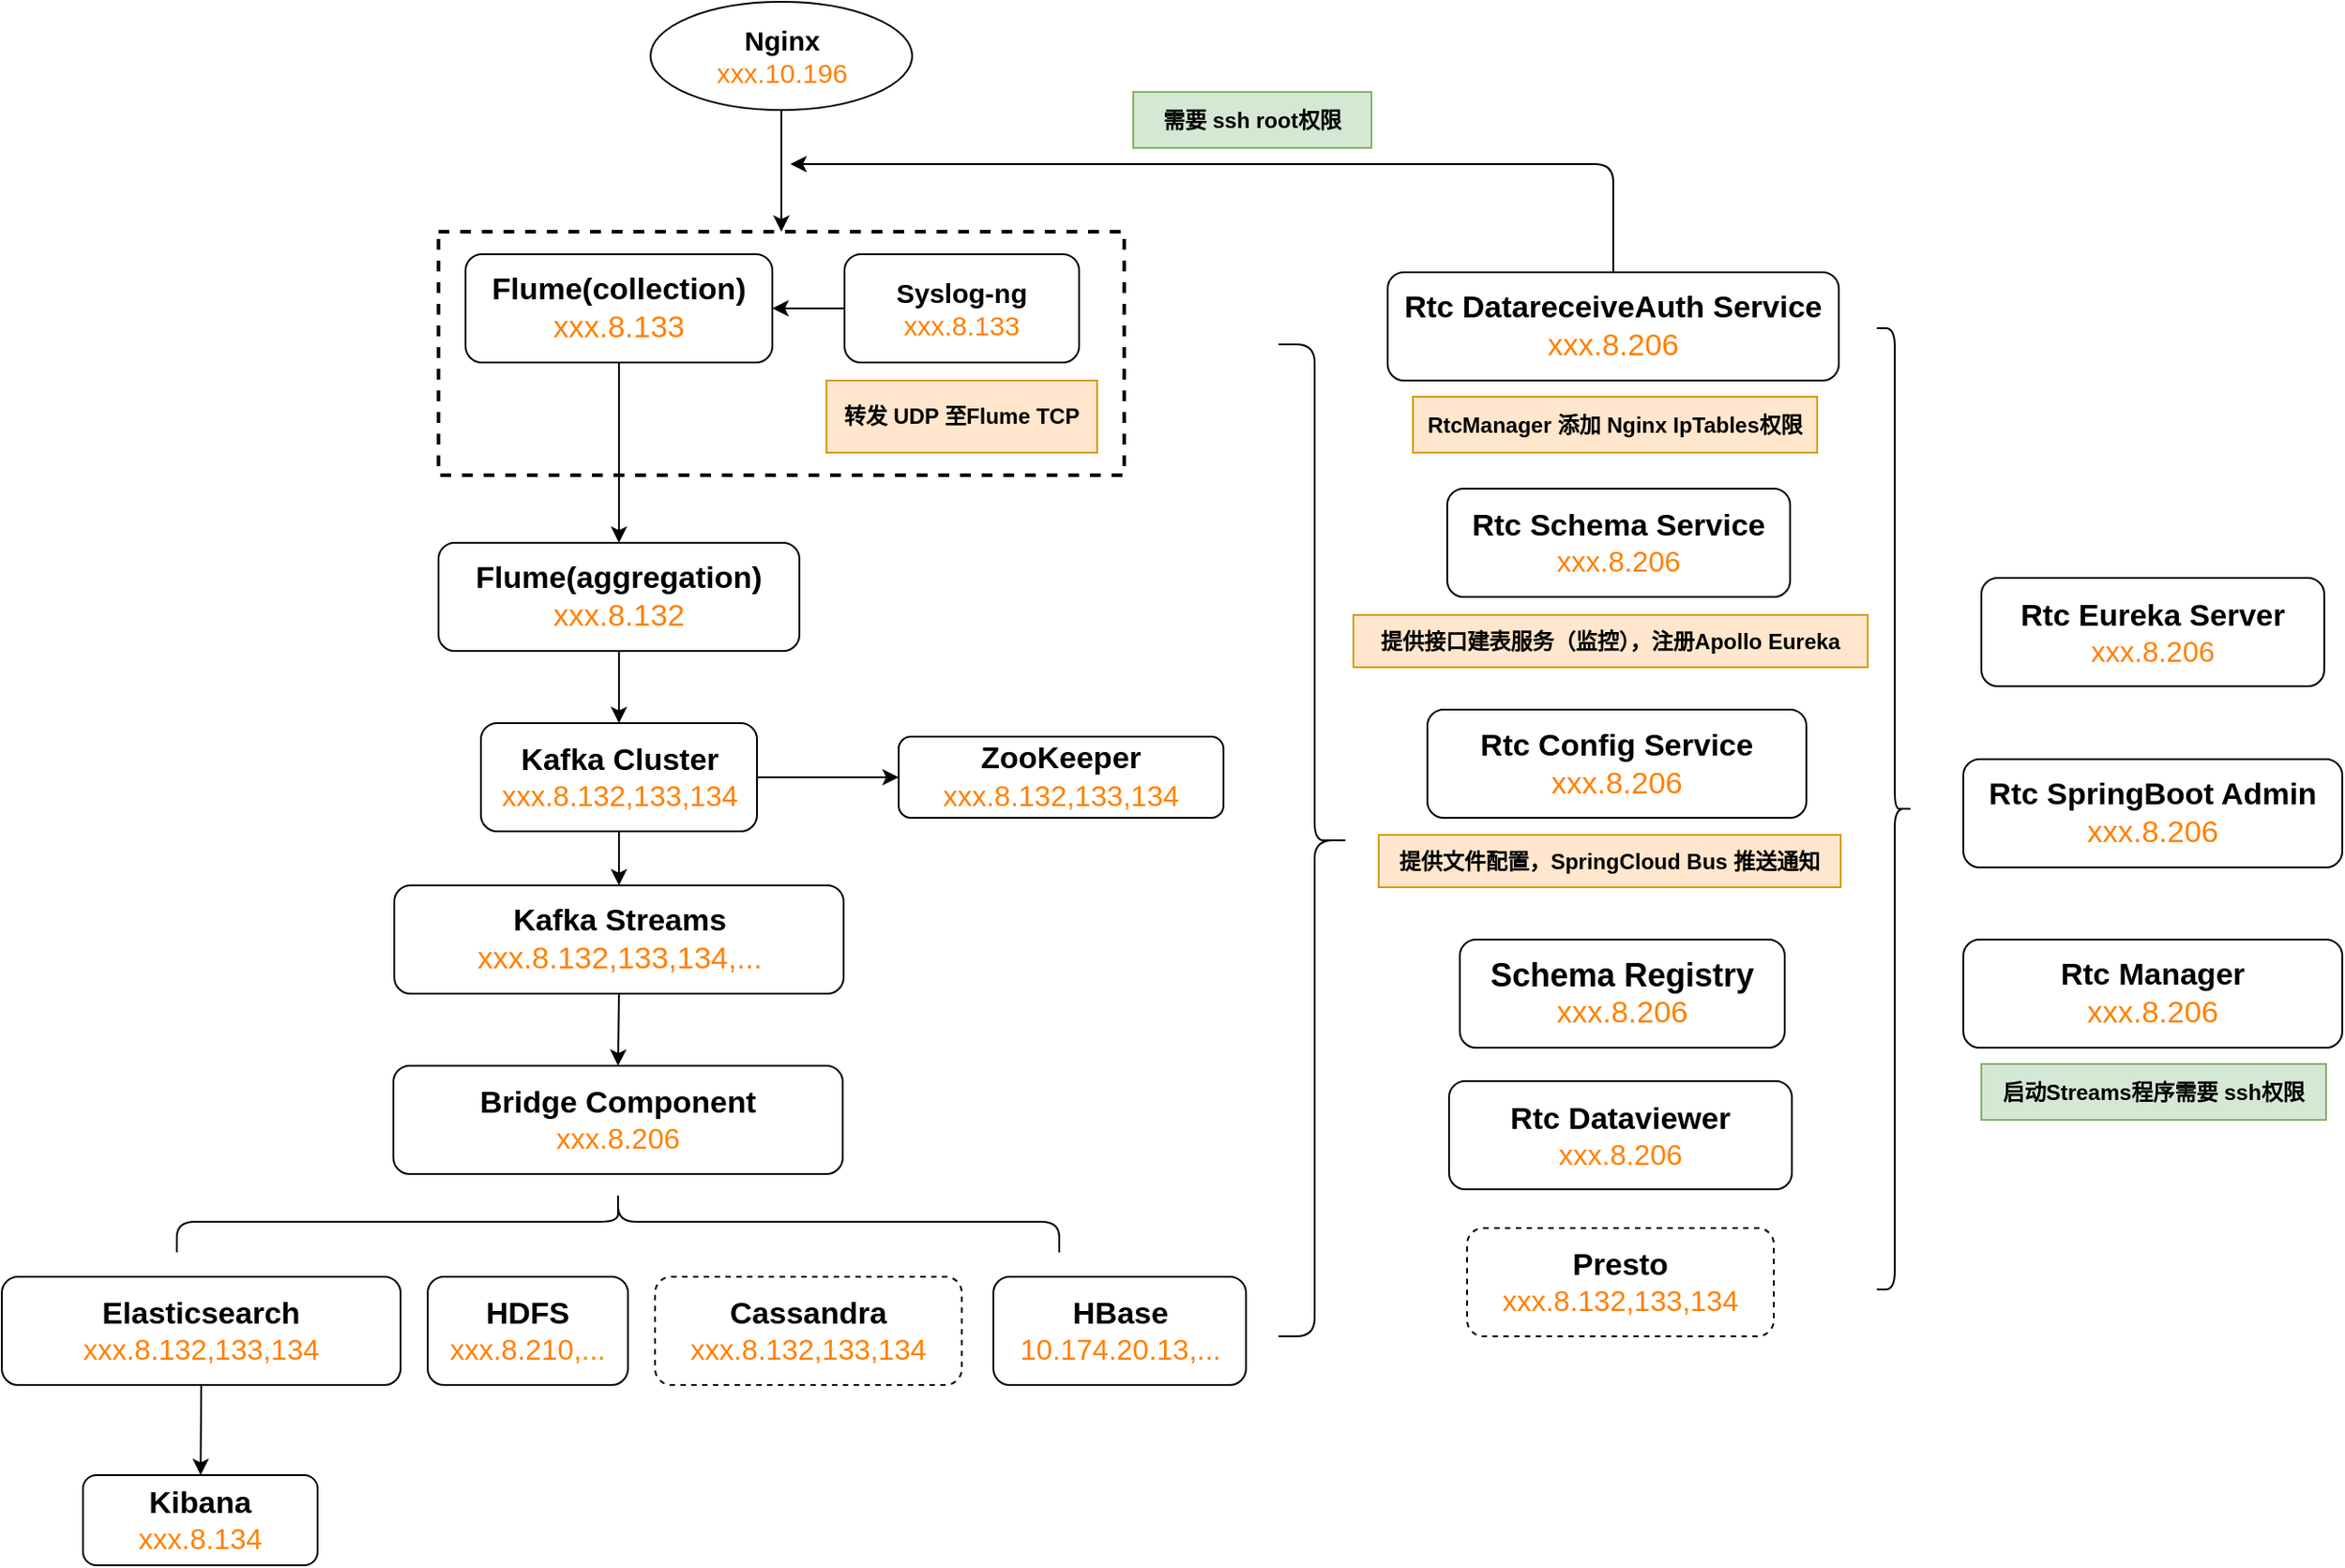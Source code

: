 <mxfile version="10.6.1" type="github"><diagram id="KzLtcQrGERRNuKqiNn3f" name="ç¬¬ 1 é¡µ"><mxGraphModel dx="1394" dy="774" grid="1" gridSize="10" guides="1" tooltips="1" connect="1" arrows="1" fold="1" page="1" pageScale="1" pageWidth="2027" pageHeight="2069" math="0" shadow="0"><root><mxCell id="0"/><mxCell id="1" parent="0"/><mxCell id="P1UCs-kd_gMWbm1AZ6ip-6" value="" style="rounded=0;whiteSpace=wrap;html=1;fillColor=none;dashed=1;strokeWidth=2;" parent="1" vertex="1"><mxGeometry x="425" y="167.5" width="380" height="135" as="geometry"/></mxCell><mxCell id="P1UCs-kd_gMWbm1AZ6ip-2" value="&lt;font style=&quot;font-size: 17px&quot;&gt;&lt;b&gt;Flume(&lt;/b&gt;&lt;span style=&quot;font-weight: bold&quot;&gt;collection&lt;/span&gt;&lt;b&gt;)&lt;/b&gt;&lt;br&gt;&lt;font color=&quot;#ff8000&quot; style=&quot;font-size: 17px&quot;&gt;xxx.8.133&lt;/font&gt;&lt;/font&gt;&lt;br&gt;" style="rounded=1;whiteSpace=wrap;html=1;" parent="1" vertex="1"><mxGeometry x="440" y="180" width="170" height="60" as="geometry"/></mxCell><mxCell id="P1UCs-kd_gMWbm1AZ6ip-3" value="&lt;font style=&quot;font-size: 17px&quot;&gt;&lt;b&gt;Flume(&lt;/b&gt;&lt;span&gt;&lt;b&gt;aggregation&lt;/b&gt;&lt;/span&gt;&lt;b&gt;)&lt;/b&gt;&lt;br&gt;&lt;font color=&quot;#ff8000&quot;&gt;xxx.8.132&lt;/font&gt;&lt;/font&gt;&lt;br&gt;" style="rounded=1;whiteSpace=wrap;html=1;" parent="1" vertex="1"><mxGeometry x="425" y="340" width="200" height="60" as="geometry"/></mxCell><mxCell id="P1UCs-kd_gMWbm1AZ6ip-4" value="" style="endArrow=classic;html=1;entryX=0.5;entryY=0;entryDx=0;entryDy=0;" parent="1" source="P1UCs-kd_gMWbm1AZ6ip-2" target="P1UCs-kd_gMWbm1AZ6ip-3" edge="1"><mxGeometry width="50" height="50" relative="1" as="geometry"><mxPoint x="500" y="460" as="sourcePoint"/><mxPoint x="550" y="410" as="targetPoint"/></mxGeometry></mxCell><mxCell id="P1UCs-kd_gMWbm1AZ6ip-5" value="&lt;font style=&quot;font-size: 15px&quot;&gt;&lt;b&gt;Nginx&lt;/b&gt;&lt;br&gt;&lt;font color=&quot;#ff8000&quot;&gt;xxx.10.196&lt;/font&gt;&lt;br&gt;&lt;/font&gt;" style="ellipse;whiteSpace=wrap;html=1;" parent="1" vertex="1"><mxGeometry x="542.5" y="40" width="145" height="60" as="geometry"/></mxCell><mxCell id="P1UCs-kd_gMWbm1AZ6ip-7" value="" style="group" parent="1" vertex="1" connectable="0"><mxGeometry x="640" y="180" width="150" height="110" as="geometry"/></mxCell><mxCell id="P1UCs-kd_gMWbm1AZ6ip-8" value="&lt;span style=&quot;font-size: 15px&quot;&gt;&lt;b&gt;Syslog-ng&lt;/b&gt;&lt;br&gt;&lt;font color=&quot;#ff8000&quot; style=&quot;font-size: 15px&quot;&gt;xxx.8.133&lt;/font&gt;&lt;/span&gt;" style="rounded=1;whiteSpace=wrap;html=1;" parent="P1UCs-kd_gMWbm1AZ6ip-7" vertex="1"><mxGeometry x="10" width="130" height="60" as="geometry"/></mxCell><mxCell id="P1UCs-kd_gMWbm1AZ6ip-9" value="&lt;b&gt;转发 UDP 至Flume TCP&lt;/b&gt;" style="text;html=1;strokeColor=#d79b00;fillColor=#ffe6cc;align=center;verticalAlign=middle;whiteSpace=wrap;rounded=0;" parent="P1UCs-kd_gMWbm1AZ6ip-7" vertex="1"><mxGeometry y="70" width="150" height="40" as="geometry"/></mxCell><mxCell id="P1UCs-kd_gMWbm1AZ6ip-10" value="" style="endArrow=classic;html=1;exitX=0;exitY=0.5;exitDx=0;exitDy=0;entryX=1;entryY=0.5;entryDx=0;entryDy=0;" parent="1" source="P1UCs-kd_gMWbm1AZ6ip-8" target="P1UCs-kd_gMWbm1AZ6ip-2" edge="1"><mxGeometry width="50" height="50" relative="1" as="geometry"><mxPoint x="420" y="550" as="sourcePoint"/><mxPoint x="470" y="500" as="targetPoint"/></mxGeometry></mxCell><mxCell id="P1UCs-kd_gMWbm1AZ6ip-11" value="" style="endArrow=classic;html=1;exitX=0.5;exitY=1;exitDx=0;exitDy=0;entryX=0.5;entryY=0;entryDx=0;entryDy=0;" parent="1" source="P1UCs-kd_gMWbm1AZ6ip-5" target="P1UCs-kd_gMWbm1AZ6ip-6" edge="1"><mxGeometry width="50" height="50" relative="1" as="geometry"><mxPoint x="760" y="140" as="sourcePoint"/><mxPoint x="810" y="90" as="targetPoint"/></mxGeometry></mxCell><mxCell id="P1UCs-kd_gMWbm1AZ6ip-12" value="&lt;font&gt;&lt;span style=&quot;font-weight: bold ; font-size: 17px&quot;&gt;Kafka Cluster&lt;/span&gt;&lt;br&gt;&lt;font color=&quot;#ff8000&quot; style=&quot;font-size: 16px&quot;&gt;xxx.8.132,133,134&lt;/font&gt;&lt;br&gt;&lt;/font&gt;" style="rounded=1;whiteSpace=wrap;html=1;strokeWidth=1;fillColor=none;" parent="1" vertex="1"><mxGeometry x="448.5" y="440" width="153" height="60" as="geometry"/></mxCell><mxCell id="P1UCs-kd_gMWbm1AZ6ip-13" value="" style="endArrow=classic;html=1;exitX=0.5;exitY=1;exitDx=0;exitDy=0;entryX=0.5;entryY=0;entryDx=0;entryDy=0;" parent="1" source="P1UCs-kd_gMWbm1AZ6ip-3" target="P1UCs-kd_gMWbm1AZ6ip-12" edge="1"><mxGeometry width="50" height="50" relative="1" as="geometry"><mxPoint x="520" y="580" as="sourcePoint"/><mxPoint x="570" y="530" as="targetPoint"/></mxGeometry></mxCell><mxCell id="P1UCs-kd_gMWbm1AZ6ip-14" value="&lt;span&gt;&lt;b&gt;&lt;font&gt;&lt;font style=&quot;font-size: 17px&quot;&gt;Elasticsearch&lt;/font&gt;&lt;br&gt;&lt;/font&gt;&lt;/b&gt;&lt;/span&gt;&lt;font style=&quot;font-size: 16px&quot; color=&quot;#ff8000&quot;&gt;xxx.8.132,133,134&lt;/font&gt;&lt;br&gt;" style="rounded=1;whiteSpace=wrap;html=1;strokeWidth=1;fillColor=none;" parent="1" vertex="1"><mxGeometry x="183" y="747" width="221" height="60" as="geometry"/></mxCell><mxCell id="P1UCs-kd_gMWbm1AZ6ip-15" value="&lt;span&gt;&lt;b&gt;&lt;font style=&quot;font-size: 17px&quot;&gt;Cassandra&lt;br&gt;&lt;/font&gt;&lt;/b&gt;&lt;/span&gt;&lt;span&gt;&lt;font style=&quot;font-size: 16px&quot; color=&quot;#ff8000&quot;&gt;xxx.8.132,133,134&lt;/font&gt;&lt;/span&gt;&lt;br&gt;" style="rounded=1;whiteSpace=wrap;html=1;strokeWidth=1;fillColor=none;dashed=1;" parent="1" vertex="1"><mxGeometry x="545" y="747" width="170" height="60" as="geometry"/></mxCell><mxCell id="P1UCs-kd_gMWbm1AZ6ip-17" value="" style="shape=curlyBracket;whiteSpace=wrap;html=1;rounded=1;strokeWidth=1;fillColor=none;rotation=90;" parent="1" vertex="1"><mxGeometry x="507.5" y="472" width="34" height="489" as="geometry"/></mxCell><mxCell id="P1UCs-kd_gMWbm1AZ6ip-18" value="&lt;font&gt;&lt;b style=&quot;font-size: 17px&quot;&gt;ZooKeeper&lt;br&gt;&lt;/b&gt;&lt;font color=&quot;#ff8000&quot; style=&quot;font-size: 16px&quot;&gt;xxx.8.132,133,134&lt;/font&gt;&lt;b style=&quot;font-size: 17px&quot;&gt;&lt;br&gt;&lt;/b&gt;&lt;/font&gt;" style="rounded=1;whiteSpace=wrap;html=1;strokeWidth=1;fillColor=none;" parent="1" vertex="1"><mxGeometry x="680" y="447.5" width="180" height="45" as="geometry"/></mxCell><mxCell id="P1UCs-kd_gMWbm1AZ6ip-24" value="&lt;font&gt;&lt;b style=&quot;font-size: 17px&quot;&gt;Bridge&amp;nbsp;Component&lt;/b&gt;&lt;br&gt;&lt;font color=&quot;#ff8000&quot; style=&quot;font-size: 16px&quot;&gt;xxx.8.206&lt;/font&gt;&lt;br&gt;&lt;/font&gt;" style="rounded=1;whiteSpace=wrap;html=1;strokeWidth=1;fillColor=none;" parent="1" vertex="1"><mxGeometry x="400" y="630" width="249" height="60" as="geometry"/></mxCell><mxCell id="P1UCs-kd_gMWbm1AZ6ip-33" value="" style="endArrow=classic;html=1;exitX=0.5;exitY=1;exitDx=0;exitDy=0;entryX=0.5;entryY=0;entryDx=0;entryDy=0;" parent="1" source="P1UCs-kd_gMWbm1AZ6ip-12" target="P1UCs-kd_gMWbm1AZ6ip-35" edge="1"><mxGeometry width="50" height="50" relative="1" as="geometry"><mxPoint x="260" y="590" as="sourcePoint"/><mxPoint x="525" y="560" as="targetPoint"/></mxGeometry></mxCell><mxCell id="P1UCs-kd_gMWbm1AZ6ip-34" value="&lt;span&gt;&lt;b&gt;&lt;font style=&quot;font-size: 17px&quot;&gt;HBase&lt;br&gt;&lt;/font&gt;&lt;/b&gt;&lt;/span&gt;&lt;span&gt;&lt;font style=&quot;font-size: 16px&quot; color=&quot;#ff8000&quot;&gt;10.174.20.13,...&lt;/font&gt;&lt;/span&gt;&lt;br&gt;" style="rounded=1;whiteSpace=wrap;html=1;strokeWidth=1;fillColor=none;" parent="1" vertex="1"><mxGeometry x="732.5" y="747" width="140" height="60" as="geometry"/></mxCell><mxCell id="P1UCs-kd_gMWbm1AZ6ip-35" value="&lt;font style=&quot;font-size: 17px&quot;&gt;&lt;b&gt;Kafka Streams&lt;/b&gt;&lt;br&gt;&lt;font color=&quot;#ff8000&quot; style=&quot;font-size: 17px&quot;&gt;xxx.8.132,133,134,...&lt;/font&gt;&lt;br&gt;&lt;/font&gt;" style="rounded=1;whiteSpace=wrap;html=1;strokeWidth=1;fillColor=none;" parent="1" vertex="1"><mxGeometry x="400.5" y="530" width="249" height="60" as="geometry"/></mxCell><mxCell id="P1UCs-kd_gMWbm1AZ6ip-37" value="" style="endArrow=classic;html=1;exitX=0.5;exitY=1;exitDx=0;exitDy=0;entryX=0.5;entryY=0;entryDx=0;entryDy=0;" parent="1" source="P1UCs-kd_gMWbm1AZ6ip-35" target="P1UCs-kd_gMWbm1AZ6ip-24" edge="1"><mxGeometry width="50" height="50" relative="1" as="geometry"><mxPoint x="340" y="660" as="sourcePoint"/><mxPoint x="390" y="610" as="targetPoint"/></mxGeometry></mxCell><mxCell id="P1UCs-kd_gMWbm1AZ6ip-38" value="&lt;span&gt;&lt;b&gt;&lt;font style=&quot;font-size: 17px&quot;&gt;HDFS&lt;br&gt;&lt;/font&gt;&lt;/b&gt;&lt;/span&gt;&lt;font style=&quot;font-size: 16px&quot; color=&quot;#ff8000&quot;&gt;xxx.8.210,...&lt;/font&gt;&lt;br&gt;" style="rounded=1;whiteSpace=wrap;html=1;strokeWidth=1;fillColor=none;" parent="1" vertex="1"><mxGeometry x="419" y="747" width="111" height="60" as="geometry"/></mxCell><mxCell id="cxz-Pu_tu1r2ShAeLuBO-1" value="&lt;font&gt;&lt;span style=&quot;font-size: 17px&quot;&gt;&lt;b&gt;Kibana&lt;/b&gt;&lt;/span&gt;&lt;br&gt;&lt;font style=&quot;font-size: 16px&quot; color=&quot;#ff8000&quot;&gt;xxx.8.134&lt;/font&gt;&lt;/font&gt;&lt;br&gt;" style="rounded=1;whiteSpace=wrap;html=1;" vertex="1" parent="1"><mxGeometry x="228" y="857" width="130" height="50" as="geometry"/></mxCell><mxCell id="cxz-Pu_tu1r2ShAeLuBO-2" value="" style="endArrow=classic;html=1;exitX=0.5;exitY=1;exitDx=0;exitDy=0;" edge="1" parent="1" source="P1UCs-kd_gMWbm1AZ6ip-14" target="cxz-Pu_tu1r2ShAeLuBO-1"><mxGeometry width="50" height="50" relative="1" as="geometry"><mxPoint x="348" y="967" as="sourcePoint"/><mxPoint x="398" y="917" as="targetPoint"/></mxGeometry></mxCell><mxCell id="cxz-Pu_tu1r2ShAeLuBO-3" value="&lt;font&gt;&lt;b&gt;&lt;span style=&quot;font-size: 18px&quot;&gt;Schema Registry&lt;/span&gt;&lt;br&gt;&lt;/b&gt;&lt;font style=&quot;font-size: 17px&quot; color=&quot;#ff8000&quot;&gt;xxx.8.206&lt;/font&gt;&lt;br&gt;&lt;/font&gt;" style="rounded=1;whiteSpace=wrap;html=1;" vertex="1" parent="1"><mxGeometry x="991" y="560" width="180" height="60" as="geometry"/></mxCell><mxCell id="cxz-Pu_tu1r2ShAeLuBO-4" value="&lt;font style=&quot;font-size: 17px&quot;&gt;&lt;span&gt;&lt;b&gt;Rtc SpringBoot Admin&lt;/b&gt;&lt;/span&gt;&lt;br&gt;&lt;font color=&quot;#ff8000&quot; style=&quot;font-size: 17px&quot;&gt;xxx.8.206&lt;/font&gt;&lt;br&gt;&lt;/font&gt;" style="rounded=1;whiteSpace=wrap;html=1;" vertex="1" parent="1"><mxGeometry x="1270" y="460" width="210" height="60" as="geometry"/></mxCell><mxCell id="cxz-Pu_tu1r2ShAeLuBO-5" value="" style="shape=curlyBracket;whiteSpace=wrap;html=1;rounded=1;rotation=180;strokeWidth=1;" vertex="1" parent="1"><mxGeometry x="890.5" y="230" width="40" height="550" as="geometry"/></mxCell><mxCell id="cxz-Pu_tu1r2ShAeLuBO-8" value="&lt;font&gt;&lt;font&gt;&lt;span style=&quot;font-size: 17px&quot;&gt;&lt;b&gt;Rtc Eureka Server&lt;br&gt;&lt;/b&gt;&lt;/span&gt;&lt;font color=&quot;#ff8000&quot; style=&quot;font-size: 16px&quot;&gt;xxx.8.206&lt;/font&gt;&lt;/font&gt;&lt;br&gt;&lt;/font&gt;" style="rounded=1;whiteSpace=wrap;html=1;" vertex="1" parent="1"><mxGeometry x="1280" y="359.5" width="190" height="60" as="geometry"/></mxCell><mxCell id="cxz-Pu_tu1r2ShAeLuBO-10" value="&lt;font&gt;&lt;font&gt;&lt;font&gt;&lt;font&gt;&lt;span style=&quot;font-size: 17px&quot;&gt;&lt;b&gt;Rtc Dataviewer&lt;br&gt;&lt;/b&gt;&lt;/span&gt;&lt;font color=&quot;#ff8000&quot; style=&quot;font-size: 16px&quot;&gt;xxx.8.206&lt;/font&gt;&lt;/font&gt;&lt;/font&gt;&lt;/font&gt;&lt;br&gt;&lt;/font&gt;" style="rounded=1;whiteSpace=wrap;html=1;" vertex="1" parent="1"><mxGeometry x="985" y="638.5" width="190" height="60" as="geometry"/></mxCell><mxCell id="cxz-Pu_tu1r2ShAeLuBO-14" value="" style="edgeStyle=elbowEdgeStyle;elbow=vertical;endArrow=classic;html=1;exitX=0.5;exitY=0;exitDx=0;exitDy=0;" edge="1" parent="1" source="cxz-Pu_tu1r2ShAeLuBO-7"><mxGeometry width="50" height="50" relative="1" as="geometry"><mxPoint x="1030" y="310" as="sourcePoint"/><mxPoint x="620" y="130" as="targetPoint"/><Array as="points"><mxPoint x="1075" y="130"/></Array></mxGeometry></mxCell><mxCell id="cxz-Pu_tu1r2ShAeLuBO-15" value="" style="shape=curlyBracket;whiteSpace=wrap;html=1;rounded=1;strokeWidth=1;rotation=180;" vertex="1" parent="1"><mxGeometry x="1222" y="221" width="20" height="533" as="geometry"/></mxCell><mxCell id="cxz-Pu_tu1r2ShAeLuBO-17" value="&lt;font style=&quot;font-size: 17px&quot;&gt;&lt;span&gt;&lt;b&gt;Rtc Manager&lt;/b&gt;&lt;/span&gt;&lt;br&gt;&lt;font color=&quot;#ff8000&quot; style=&quot;font-size: 17px&quot;&gt;xxx.8.206&lt;/font&gt;&lt;br&gt;&lt;/font&gt;" style="rounded=1;whiteSpace=wrap;html=1;" vertex="1" parent="1"><mxGeometry x="1270" y="560" width="210" height="60" as="geometry"/></mxCell><mxCell id="cxz-Pu_tu1r2ShAeLuBO-18" value="&lt;span&gt;&lt;b&gt;&lt;font style=&quot;font-size: 17px&quot;&gt;Presto&lt;br&gt;&lt;/font&gt;&lt;/b&gt;&lt;/span&gt;&lt;span&gt;&lt;font style=&quot;font-size: 16px&quot; color=&quot;#ff8000&quot;&gt;xxx.8.132,133,134&lt;/font&gt;&lt;/span&gt;&lt;br&gt;" style="rounded=1;whiteSpace=wrap;html=1;strokeWidth=1;fillColor=none;dashed=1;" vertex="1" parent="1"><mxGeometry x="995" y="720" width="170" height="60" as="geometry"/></mxCell><mxCell id="cxz-Pu_tu1r2ShAeLuBO-21" value="" style="group" vertex="1" connectable="0" parent="1"><mxGeometry x="950" y="190" width="250" height="100" as="geometry"/></mxCell><mxCell id="cxz-Pu_tu1r2ShAeLuBO-7" value="&lt;font style=&quot;font-size: 17px&quot;&gt;&lt;b&gt;&lt;span&gt;Rtc DatareceiveAuth Service&lt;/span&gt;&lt;br&gt;&lt;/b&gt;&lt;font color=&quot;#ff8000&quot; style=&quot;font-size: 17px&quot;&gt;xxx.8.206&lt;/font&gt;&lt;br&gt;&lt;/font&gt;" style="rounded=1;whiteSpace=wrap;html=1;" vertex="1" parent="cxz-Pu_tu1r2ShAeLuBO-21"><mxGeometry x="1" width="250" height="60" as="geometry"/></mxCell><mxCell id="cxz-Pu_tu1r2ShAeLuBO-20" value="&lt;b&gt;RtcManager 添加 Nginx IpTables权限&lt;/b&gt;" style="text;html=1;strokeColor=#d79b00;fillColor=#ffe6cc;align=center;verticalAlign=middle;whiteSpace=wrap;rounded=0;" vertex="1" parent="cxz-Pu_tu1r2ShAeLuBO-21"><mxGeometry x="15" y="69" width="224" height="31" as="geometry"/></mxCell><mxCell id="cxz-Pu_tu1r2ShAeLuBO-23" value="" style="group" vertex="1" connectable="0" parent="1"><mxGeometry x="930.5" y="310" width="285" height="99" as="geometry"/></mxCell><mxCell id="cxz-Pu_tu1r2ShAeLuBO-9" value="&lt;font&gt;&lt;font&gt;&lt;font&gt;&lt;span style=&quot;font-size: 17px&quot;&gt;&lt;b&gt;Rtc Schema Service&lt;br&gt;&lt;/b&gt;&lt;/span&gt;&lt;font color=&quot;#ff8000&quot; style=&quot;font-size: 16px&quot;&gt;xxx.8.206&lt;/font&gt;&lt;/font&gt;&lt;/font&gt;&lt;br&gt;&lt;/font&gt;" style="rounded=1;whiteSpace=wrap;html=1;" vertex="1" parent="cxz-Pu_tu1r2ShAeLuBO-23"><mxGeometry x="53.5" width="190" height="60" as="geometry"/></mxCell><mxCell id="cxz-Pu_tu1r2ShAeLuBO-22" value="&lt;b&gt;提供接口建表服务（监控），注册Apollo Eureka&lt;/b&gt;" style="text;html=1;strokeColor=#d79b00;fillColor=#ffe6cc;align=center;verticalAlign=middle;whiteSpace=wrap;rounded=0;" vertex="1" parent="cxz-Pu_tu1r2ShAeLuBO-23"><mxGeometry x="1.5" y="70" width="285" height="29" as="geometry"/></mxCell><mxCell id="cxz-Pu_tu1r2ShAeLuBO-25" value="" style="group" vertex="1" connectable="0" parent="1"><mxGeometry x="947" y="432.5" width="256" height="98.5" as="geometry"/></mxCell><mxCell id="cxz-Pu_tu1r2ShAeLuBO-6" value="&lt;font style=&quot;font-size: 17px&quot;&gt;&lt;b&gt;&lt;span&gt;Rtc Config Service&lt;/span&gt;&lt;br&gt;&lt;/b&gt;&lt;font color=&quot;#ff8000&quot; style=&quot;font-size: 17px&quot;&gt;xxx.8.206&lt;/font&gt;&lt;br&gt;&lt;/font&gt;" style="rounded=1;whiteSpace=wrap;html=1;" vertex="1" parent="cxz-Pu_tu1r2ShAeLuBO-25"><mxGeometry x="26" width="210" height="60" as="geometry"/></mxCell><mxCell id="cxz-Pu_tu1r2ShAeLuBO-24" value="&lt;b&gt;提供文件配置，SpringCloud Bus 推送通知&lt;/b&gt;" style="text;html=1;strokeColor=#d79b00;fillColor=#ffe6cc;align=center;verticalAlign=middle;whiteSpace=wrap;rounded=0;" vertex="1" parent="cxz-Pu_tu1r2ShAeLuBO-25"><mxGeometry x="-1" y="69.5" width="256" height="29" as="geometry"/></mxCell><mxCell id="cxz-Pu_tu1r2ShAeLuBO-26" value="" style="endArrow=classic;html=1;exitX=1;exitY=0.5;exitDx=0;exitDy=0;entryX=0;entryY=0.5;entryDx=0;entryDy=0;" edge="1" parent="1" source="P1UCs-kd_gMWbm1AZ6ip-12" target="P1UCs-kd_gMWbm1AZ6ip-18"><mxGeometry width="50" height="50" relative="1" as="geometry"><mxPoint x="710" y="560" as="sourcePoint"/><mxPoint x="760" y="510" as="targetPoint"/></mxGeometry></mxCell><mxCell id="cxz-Pu_tu1r2ShAeLuBO-31" value="&lt;b&gt;需要 ssh root权限&lt;/b&gt;" style="text;html=1;strokeColor=#82b366;fillColor=#d5e8d4;align=center;verticalAlign=middle;whiteSpace=wrap;rounded=0;" vertex="1" parent="1"><mxGeometry x="810" y="90" width="132" height="31" as="geometry"/></mxCell><mxCell id="cxz-Pu_tu1r2ShAeLuBO-32" value="&lt;b&gt;启动Streams程序需要 ssh权限&lt;/b&gt;" style="text;html=1;strokeColor=#82b366;fillColor=#d5e8d4;align=center;verticalAlign=middle;whiteSpace=wrap;rounded=0;" vertex="1" parent="1"><mxGeometry x="1280" y="629" width="191" height="31" as="geometry"/></mxCell></root></mxGraphModel></diagram></mxfile>